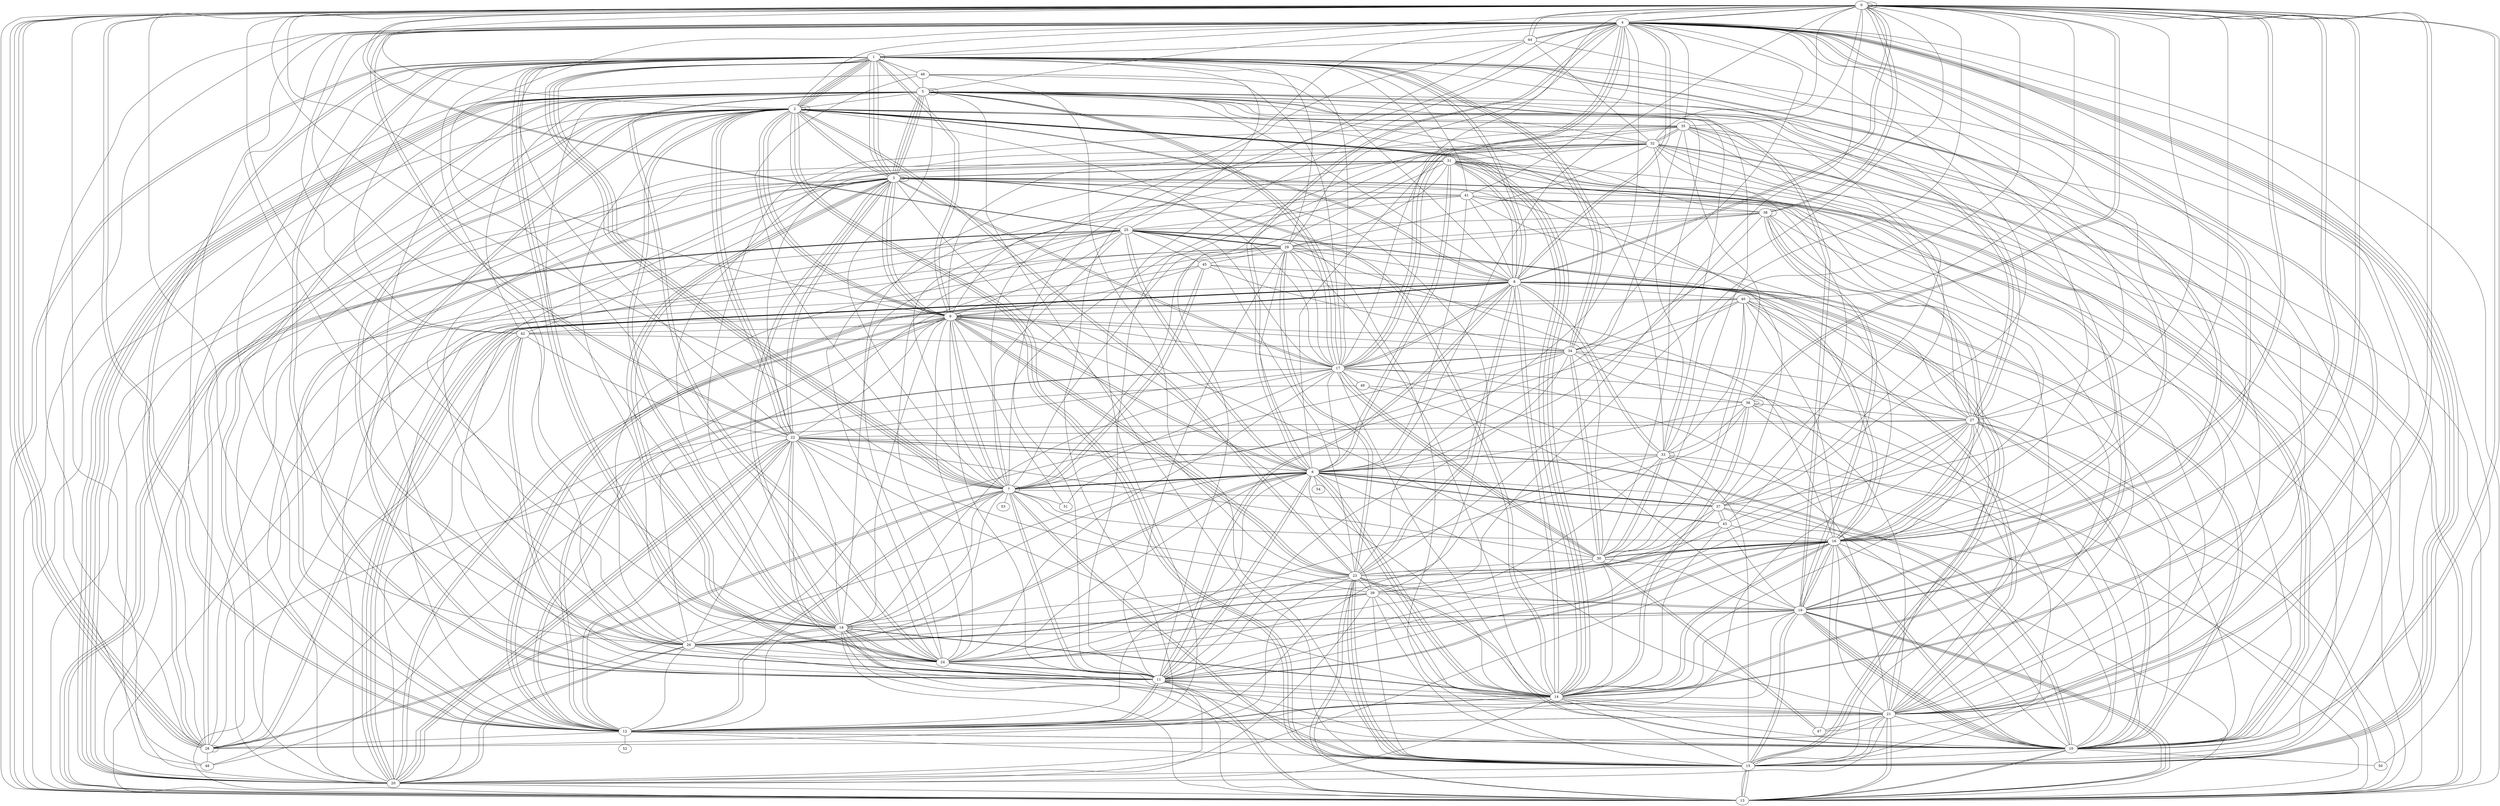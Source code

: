 graph G {
0;
1;
2;
3;
4;
5;
6;
7;
8;
9;
10;
11;
12;
13;
14;
15;
16;
17;
18;
19;
20;
21;
22;
23;
24;
25;
26;
27;
28;
29;
30;
31;
32;
33;
34;
35;
36;
37;
38;
39;
40;
41;
42;
43;
44;
45;
46;
47;
48;
49;
50;
51;
52;
53;
54;
10--37 ;
10--13 ;
4--26 ;
11--16 ;
51--34 ;
13--24 ;
35--16 ;
19--38 ;
18--19 ;
7--26 ;
3--24 ;
39--10 ;
43--27 ;
2--22 ;
9--2 ;
24--4 ;
2--2 ;
5--11 ;
13--11 ;
19--43 ;
17--22 ;
10--38 ;
2--11 ;
2--32 ;
37--6 ;
7--53 ;
33--8 ;
28--23 ;
35--0 ;
23--2 ;
25--24 ;
44--12 ;
28--4 ;
20--13 ;
30--17 ;
0--14 ;
21--40 ;
2--22 ;
5--2 ;
4--21 ;
1--13 ;
8--12 ;
32--44 ;
21--11 ;
10--8 ;
18--25 ;
8--20 ;
10--19 ;
17--14 ;
5--5 ;
37--43 ;
41--27 ;
6--26 ;
8--4 ;
12--10 ;
1--3 ;
43--16 ;
0--36 ;
16--14 ;
36--34 ;
16--7 ;
4--2 ;
3--3 ;
35--32 ;
42--20 ;
1--2 ;
37--35 ;
29--32 ;
12--8 ;
9--4 ;
0--40 ;
23--9 ;
20--5 ;
12--8 ;
6--4 ;
18--14 ;
22--20 ;
17--5 ;
18--4 ;
7--40 ;
3--5 ;
5--5 ;
23--9 ;
20--39 ;
12--2 ;
8--2 ;
33--6 ;
11--16 ;
1--22 ;
9--13 ;
7--5 ;
9--30 ;
2--14 ;
26--34 ;
7--28 ;
4--5 ;
15--20 ;
16--0 ;
6--29 ;
13--18 ;
9--18 ;
11--12 ;
26--2 ;
25--17 ;
30--22 ;
13--27 ;
10--23 ;
30--34 ;
31--8 ;
14--12 ;
40--27 ;
8--14 ;
32--5 ;
13--33 ;
19--13 ;
29--26 ;
46--5 ;
49--48 ;
8--4 ;
23--4 ;
29--23 ;
26--39 ;
21--29 ;
35--4 ;
35--32 ;
2--2 ;
29--17 ;
22--14 ;
5--10 ;
0--44 ;
10--35 ;
20--4 ;
0--28 ;
18--12 ;
36--36 ;
31--20 ;
5--38 ;
26--19 ;
43--14 ;
12--6 ;
1--19 ;
8--17 ;
25--6 ;
5--18 ;
5--21 ;
7--7 ;
19--15 ;
2--3 ;
42--1 ;
43--37 ;
38--19 ;
0--23 ;
25--13 ;
28--2 ;
29--45 ;
2--35 ;
3--26 ;
17--5 ;
4--44 ;
29--14 ;
3--22 ;
7--15 ;
26--45 ;
24--17 ;
34--17 ;
6--18 ;
20--5 ;
39--0 ;
18--19 ;
19--49 ;
4--6 ;
15--8 ;
6--37 ;
11--7 ;
17--30 ;
13--21 ;
22--20 ;
15--25 ;
11--37 ;
11--4 ;
17--21 ;
4--41 ;
7--1 ;
7--44 ;
30--1 ;
10--36 ;
2--1 ;
19--1 ;
25--20 ;
11--7 ;
45--25 ;
3--5 ;
44--16 ;
1--11 ;
41--38 ;
50--4 ;
4--27 ;
21--23 ;
45--16 ;
2--15 ;
2--1 ;
2--9 ;
29--31 ;
10--3 ;
20--8 ;
6--43 ;
26--14 ;
21--34 ;
8--11 ;
38--25 ;
9--2 ;
47--16 ;
0--28 ;
0--21 ;
5--15 ;
26--2 ;
0--6 ;
10--8 ;
35--7 ;
46--8 ;
23--9 ;
14--27 ;
22--12 ;
0--0 ;
44--1 ;
42--3 ;
3--21 ;
46--15 ;
23--15 ;
16--0 ;
23--11 ;
14--2 ;
8--0 ;
33--33 ;
37--4 ;
10--50 ;
1--5 ;
23--39 ;
8--40 ;
12--28 ;
14--19 ;
18--22 ;
2--11 ;
15--8 ;
4--15 ;
25--29 ;
28--25 ;
4--17 ;
24--35 ;
1--11 ;
8--33 ;
7--45 ;
47--30 ;
25--1 ;
14--30 ;
1--7 ;
6--41 ;
24--3 ;
25--41 ;
12--33 ;
3--14 ;
14--21 ;
5--30 ;
3--41 ;
24--30 ;
36--0 ;
11--6 ;
11--3 ;
27--50 ;
45--8 ;
0--32 ;
27--11 ;
5--3 ;
15--23 ;
49--36 ;
19--10 ;
12--17 ;
31--14 ;
10--15 ;
15--7 ;
34--40 ;
19--7 ;
31--6 ;
0--33 ;
24--9 ;
4--19 ;
30--33 ;
6--10 ;
15--18 ;
13--1 ;
12--0 ;
18--24 ;
3--17 ;
12--9 ;
37--0 ;
7--51 ;
40--10 ;
2--15 ;
19--18 ;
1--31 ;
12--11 ;
37--17 ;
13--35 ;
32--22 ;
32--21 ;
1--1 ;
17--34 ;
15--12 ;
27--21 ;
8--1 ;
4--44 ;
12--52 ;
19--0 ;
6--32 ;
8--17 ;
40--16 ;
28--0 ;
25--29 ;
51--9 ;
32--31 ;
42--28 ;
7--12 ;
6--9 ;
3--39 ;
31--16 ;
0--38 ;
30--23 ;
27--12 ;
14--15 ;
22--12 ;
21--12 ;
2--33 ;
21--12 ;
7--37 ;
18--17 ;
15--8 ;
10--16 ;
23--13 ;
27--22 ;
10--13 ;
9--42 ;
22--3 ;
3--1 ;
11--29 ;
24--6 ;
25--13 ;
2--0 ;
17--3 ;
0--13 ;
16--3 ;
27--5 ;
9--34 ;
15--4 ;
4--16 ;
5--33 ;
11--35 ;
10--19 ;
1--18 ;
20--5 ;
15--36 ;
14--6 ;
0--25 ;
26--24 ;
6--7 ;
27--31 ;
27--8 ;
38--0 ;
26--31 ;
9--20 ;
11--34 ;
31--6 ;
16--20 ;
1--7 ;
35--6 ;
18--7 ;
22--26 ;
22--9 ;
20--8 ;
30--16 ;
2--22 ;
9--3 ;
3--2 ;
23--29 ;
12--0 ;
21--28 ;
30--35 ;
22--33 ;
39--19 ;
40--21 ;
16--19 ;
25--29 ;
34--45 ;
13--32 ;
18--3 ;
27--5 ;
0--0 ;
41--24 ;
28--48 ;
34--4 ;
31--13 ;
27--1 ;
35--2 ;
3--31 ;
12--17 ;
2--13 ;
5--19 ;
6--39 ;
10--21 ;
40--9 ;
4--19 ;
28--29 ;
3--9 ;
32--18 ;
11--42 ;
15--13 ;
47--30 ;
20--5 ;
16--25 ;
16--26 ;
43--6 ;
46--17 ;
6--54 ;
26--1 ;
1--0 ;
16--38 ;
14--16 ;
7--6 ;
10--11 ;
27--10 ;
33--36 ;
42--28 ;
27--32 ;
12--3 ;
12--3 ;
29--30 ;
1--28 ;
11--9 ;
23--3 ;
20--5 ;
33--10 ;
31--12 ;
9--1 ;
33--30 ;
28--5 ;
6--26 ;
5--37 ;
11--43 ;
43--32 ;
42--5 ;
38--16 ;
6--14 ;
8--31 ;
24--16 ;
7--6 ;
6--25 ;
12--4 ;
6--7 ;
41--15 ;
17--4 ;
13--21 ;
24--11 ;
42--34 ;
36--6 ;
34--1 ;
37--23 ;
32--7 ;
18--1 ;
5--17 ;
31--3 ;
19--30 ;
28--28 ;
18--14 ;
13--19 ;
7--41 ;
37--13 ;
18--26 ;
36--27 ;
13--15 ;
15--2 ;
30--34 ;
4--22 ;
16--27 ;
15--19 ;
3--5 ;
24--5 ;
25--12 ;
11--18 ;
3--10 ;
15--21 ;
22--42 ;
10--34 ;
34--0 ;
16--13 ;
4--17 ;
7--46 ;
48--2 ;
21--24 ;
13--11 ;
11--22 ;
3--31 ;
14--8 ;
7--25 ;
4--15 ;
28--2 ;
7--45 ;
15--23 ;
9--9 ;
2--8 ;
48--4 ;
15--13 ;
4--21 ;
17--1 ;
27--18 ;
1--2 ;
40--33 ;
19--12 ;
29--38 ;
29--20 ;
18--18 ;
25--16 ;
29--4 ;
1--3 ;
20--26 ;
11--14 ;
17--0 ;
15--39 ;
5--19 ;
0--26 ;
9--7 ;
26--39 ;
2--14 ;
24--1 ;
17--49 ;
21--1 ;
24--39 ;
0--25 ;
24--23 ;
2--14 ;
14--36 ;
12--5 ;
22--11 ;
36--36 ;
20--8 ;
23--13 ;
7--28 ;
19--10 ;
20--21 ;
41--3 ;
2--18 ;
22--10 ;
18--0 ;
3--18 ;
10--3 ;
4--15 ;
27--0 ;
26--12 ;
0--14 ;
7--12 ;
0--4 ;
29--1 ;
12--9 ;
16--10 ;
3--24 ;
31--14 ;
42--40 ;
3--20 ;
10--23 ;
4--0 ;
39--22 ;
17--9 ;
16--23 ;
13--19 ;
18--10 ;
31--15 ;
10--17 ;
6--38 ;
8--1 ;
12--10 ;
4--42 ;
13--25 ;
1--34 ;
5--12 ;
0--9 ;
14--9 ;
11--31 ;
0--20 ;
41--13 ;
20--14 ;
38--7 ;
21--6 ;
12--14 ;
9--25 ;
1--9 ;
39--14 ;
22--13 ;
33--32 ;
18--24 ;
4--13 ;
6--14 ;
3--9 ;
18--1 ;
16--23 ;
21--47 ;
30--17 ;
8--41 ;
18--2 ;
17--7 ;
9--29 ;
0--44 ;
15--1 ;
36--14 ;
8--28 ;
25--23 ;
40--30 ;
10--0 ;
6--17 ;
22--24 ;
24--36 ;
20--6 ;
32--13 ;
31--37 ;
3--3 ;
22--20 ;
7--0 ;
10--0 ;
9--7 ;
8--11 ;
1--34 ;
46--13 ;
21--16 ;
9--6 ;
17--2 ;
2--23 ;
39--33 ;
5--24 ;
23--8 ;
9--45 ;
42--11 ;
18--35 ;
7--1 ;
20--11 ;
41--1 ;
10--27 ;
33--15 ;
1--28 ;
38--38 ;
21--0 ;
15--38 ;
28--0 ;
8--0 ;
16--30 ;
4--22 ;
11--11 ;
32--9 ;
26--20 ;
21--9 ;
14--3 ;
11--6 ;
16--5 ;
9--20 ;
10--14 ;
6--37 ;
23--8 ;
21--35 ;
47--4 ;
0--19 ;
48--27 ;
10--22 ;
22--6 ;
2--24 ;
5--8 ;
13--3 ;
19--16 ;
29--8 ;
15--32 ;
1--46 ;
}
